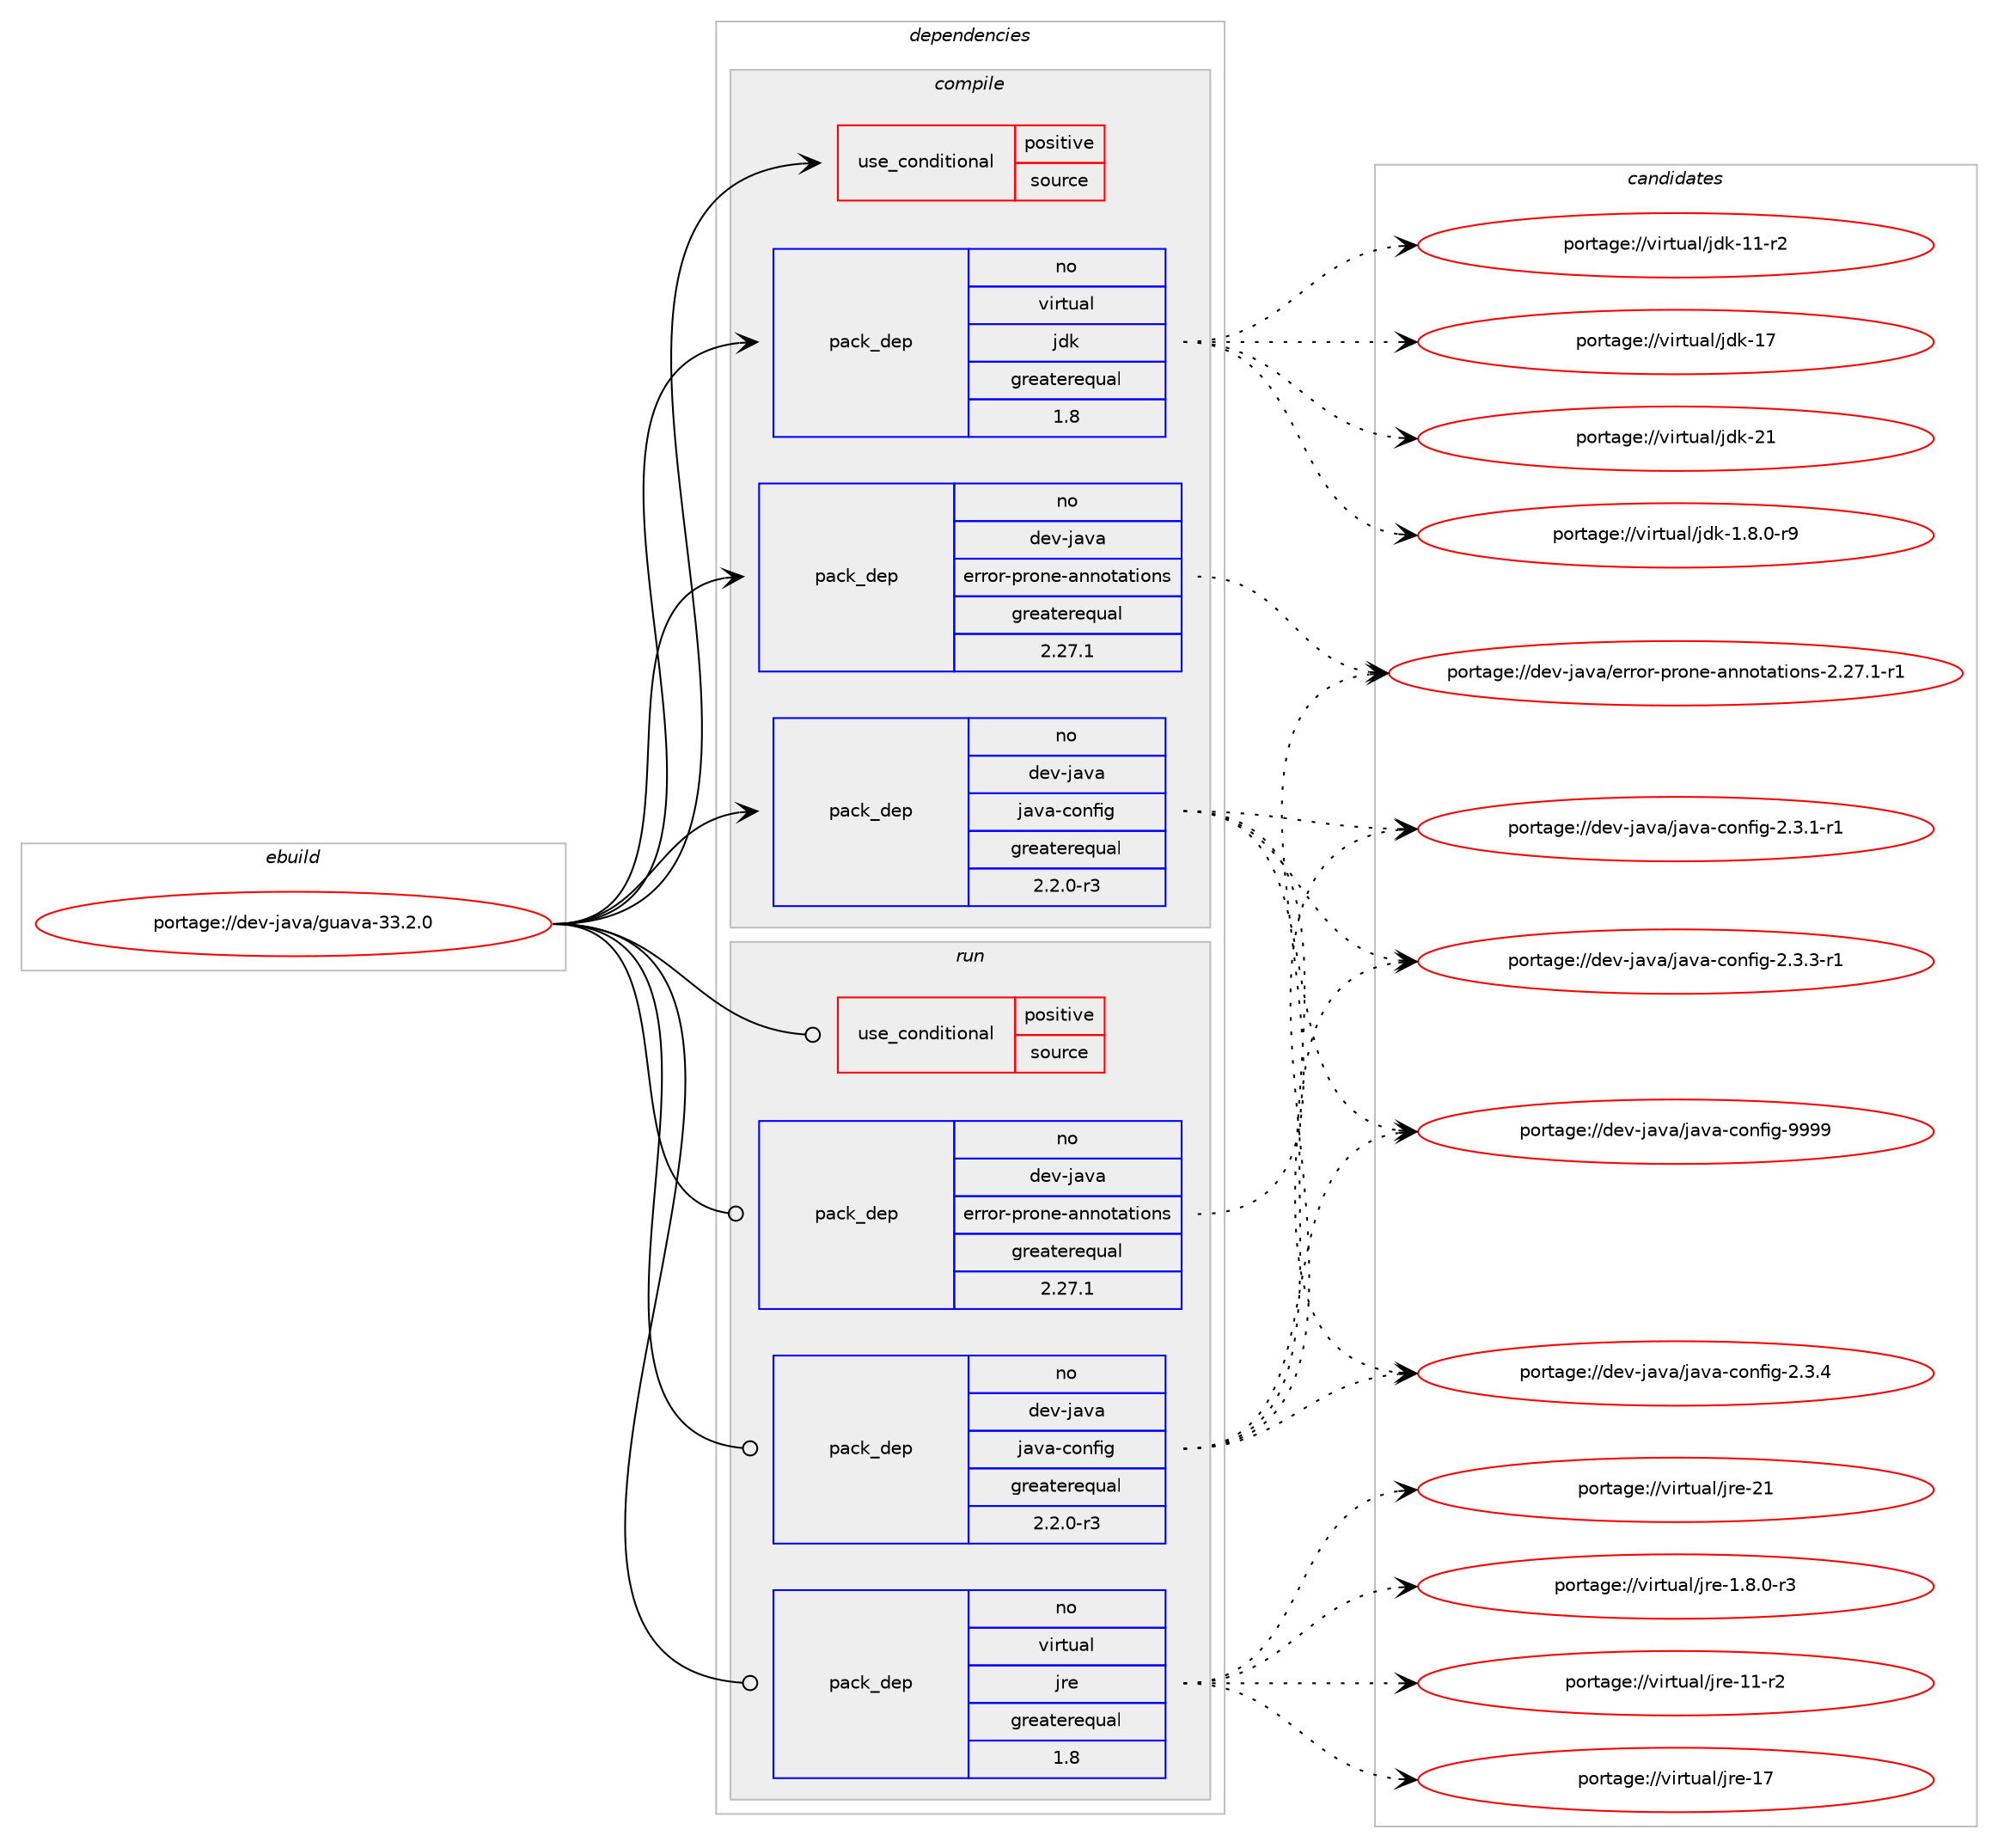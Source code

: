 digraph prolog {

# *************
# Graph options
# *************

newrank=true;
concentrate=true;
compound=true;
graph [rankdir=LR,fontname=Helvetica,fontsize=10,ranksep=1.5];#, ranksep=2.5, nodesep=0.2];
edge  [arrowhead=vee];
node  [fontname=Helvetica,fontsize=10];

# **********
# The ebuild
# **********

subgraph cluster_leftcol {
color=gray;
rank=same;
label=<<i>ebuild</i>>;
id [label="portage://dev-java/guava-33.2.0", color=red, width=4, href="../dev-java/guava-33.2.0.svg"];
}

# ****************
# The dependencies
# ****************

subgraph cluster_midcol {
color=gray;
label=<<i>dependencies</i>>;
subgraph cluster_compile {
fillcolor="#eeeeee";
style=filled;
label=<<i>compile</i>>;
subgraph cond21101 {
dependency47555 [label=<<TABLE BORDER="0" CELLBORDER="1" CELLSPACING="0" CELLPADDING="4"><TR><TD ROWSPAN="3" CELLPADDING="10">use_conditional</TD></TR><TR><TD>positive</TD></TR><TR><TD>source</TD></TR></TABLE>>, shape=none, color=red];
# *** BEGIN UNKNOWN DEPENDENCY TYPE (TODO) ***
# dependency47555 -> package_dependency(portage://dev-java/guava-33.2.0,install,no,app-arch,zip,none,[,,],[],[])
# *** END UNKNOWN DEPENDENCY TYPE (TODO) ***

}
id:e -> dependency47555:w [weight=20,style="solid",arrowhead="vee"];
# *** BEGIN UNKNOWN DEPENDENCY TYPE (TODO) ***
# id -> package_dependency(portage://dev-java/guava-33.2.0,install,no,dev-java,checker-framework-qual,none,[,,],[slot(0)],[])
# *** END UNKNOWN DEPENDENCY TYPE (TODO) ***

subgraph pack25430 {
dependency47556 [label=<<TABLE BORDER="0" CELLBORDER="1" CELLSPACING="0" CELLPADDING="4" WIDTH="220"><TR><TD ROWSPAN="6" CELLPADDING="30">pack_dep</TD></TR><TR><TD WIDTH="110">no</TD></TR><TR><TD>dev-java</TD></TR><TR><TD>error-prone-annotations</TD></TR><TR><TD>greaterequal</TD></TR><TR><TD>2.27.1</TD></TR></TABLE>>, shape=none, color=blue];
}
id:e -> dependency47556:w [weight=20,style="solid",arrowhead="vee"];
# *** BEGIN UNKNOWN DEPENDENCY TYPE (TODO) ***
# id -> package_dependency(portage://dev-java/guava-33.2.0,install,no,dev-java,j2objc-annotations,none,[,,],[slot(0)],[])
# *** END UNKNOWN DEPENDENCY TYPE (TODO) ***

subgraph pack25431 {
dependency47557 [label=<<TABLE BORDER="0" CELLBORDER="1" CELLSPACING="0" CELLPADDING="4" WIDTH="220"><TR><TD ROWSPAN="6" CELLPADDING="30">pack_dep</TD></TR><TR><TD WIDTH="110">no</TD></TR><TR><TD>dev-java</TD></TR><TR><TD>java-config</TD></TR><TR><TD>greaterequal</TD></TR><TR><TD>2.2.0-r3</TD></TR></TABLE>>, shape=none, color=blue];
}
id:e -> dependency47557:w [weight=20,style="solid",arrowhead="vee"];
# *** BEGIN UNKNOWN DEPENDENCY TYPE (TODO) ***
# id -> package_dependency(portage://dev-java/guava-33.2.0,install,no,dev-java,jsr305,none,[,,],[slot(0)],[])
# *** END UNKNOWN DEPENDENCY TYPE (TODO) ***

subgraph pack25432 {
dependency47558 [label=<<TABLE BORDER="0" CELLBORDER="1" CELLSPACING="0" CELLPADDING="4" WIDTH="220"><TR><TD ROWSPAN="6" CELLPADDING="30">pack_dep</TD></TR><TR><TD WIDTH="110">no</TD></TR><TR><TD>virtual</TD></TR><TR><TD>jdk</TD></TR><TR><TD>greaterequal</TD></TR><TR><TD>1.8</TD></TR></TABLE>>, shape=none, color=blue];
}
id:e -> dependency47558:w [weight=20,style="solid",arrowhead="vee"];
}
subgraph cluster_compileandrun {
fillcolor="#eeeeee";
style=filled;
label=<<i>compile and run</i>>;
}
subgraph cluster_run {
fillcolor="#eeeeee";
style=filled;
label=<<i>run</i>>;
subgraph cond21102 {
dependency47559 [label=<<TABLE BORDER="0" CELLBORDER="1" CELLSPACING="0" CELLPADDING="4"><TR><TD ROWSPAN="3" CELLPADDING="10">use_conditional</TD></TR><TR><TD>positive</TD></TR><TR><TD>source</TD></TR></TABLE>>, shape=none, color=red];
# *** BEGIN UNKNOWN DEPENDENCY TYPE (TODO) ***
# dependency47559 -> package_dependency(portage://dev-java/guava-33.2.0,run,no,app-arch,zip,none,[,,],[],[])
# *** END UNKNOWN DEPENDENCY TYPE (TODO) ***

}
id:e -> dependency47559:w [weight=20,style="solid",arrowhead="odot"];
subgraph pack25433 {
dependency47560 [label=<<TABLE BORDER="0" CELLBORDER="1" CELLSPACING="0" CELLPADDING="4" WIDTH="220"><TR><TD ROWSPAN="6" CELLPADDING="30">pack_dep</TD></TR><TR><TD WIDTH="110">no</TD></TR><TR><TD>dev-java</TD></TR><TR><TD>error-prone-annotations</TD></TR><TR><TD>greaterequal</TD></TR><TR><TD>2.27.1</TD></TR></TABLE>>, shape=none, color=blue];
}
id:e -> dependency47560:w [weight=20,style="solid",arrowhead="odot"];
# *** BEGIN UNKNOWN DEPENDENCY TYPE (TODO) ***
# id -> package_dependency(portage://dev-java/guava-33.2.0,run,no,dev-java,j2objc-annotations,none,[,,],[slot(0)],[])
# *** END UNKNOWN DEPENDENCY TYPE (TODO) ***

subgraph pack25434 {
dependency47561 [label=<<TABLE BORDER="0" CELLBORDER="1" CELLSPACING="0" CELLPADDING="4" WIDTH="220"><TR><TD ROWSPAN="6" CELLPADDING="30">pack_dep</TD></TR><TR><TD WIDTH="110">no</TD></TR><TR><TD>dev-java</TD></TR><TR><TD>java-config</TD></TR><TR><TD>greaterequal</TD></TR><TR><TD>2.2.0-r3</TD></TR></TABLE>>, shape=none, color=blue];
}
id:e -> dependency47561:w [weight=20,style="solid",arrowhead="odot"];
# *** BEGIN UNKNOWN DEPENDENCY TYPE (TODO) ***
# id -> package_dependency(portage://dev-java/guava-33.2.0,run,no,dev-java,jsr305,none,[,,],[slot(0)],[])
# *** END UNKNOWN DEPENDENCY TYPE (TODO) ***

subgraph pack25435 {
dependency47562 [label=<<TABLE BORDER="0" CELLBORDER="1" CELLSPACING="0" CELLPADDING="4" WIDTH="220"><TR><TD ROWSPAN="6" CELLPADDING="30">pack_dep</TD></TR><TR><TD WIDTH="110">no</TD></TR><TR><TD>virtual</TD></TR><TR><TD>jre</TD></TR><TR><TD>greaterequal</TD></TR><TR><TD>1.8</TD></TR></TABLE>>, shape=none, color=blue];
}
id:e -> dependency47562:w [weight=20,style="solid",arrowhead="odot"];
}
}

# **************
# The candidates
# **************

subgraph cluster_choices {
rank=same;
color=gray;
label=<<i>candidates</i>>;

subgraph choice25430 {
color=black;
nodesep=1;
choice1001011184510697118974710111411411111445112114111110101459711011011111697116105111110115455046505546494511449 [label="portage://dev-java/error-prone-annotations-2.27.1-r1", color=red, width=4,href="../dev-java/error-prone-annotations-2.27.1-r1.svg"];
dependency47556:e -> choice1001011184510697118974710111411411111445112114111110101459711011011111697116105111110115455046505546494511449:w [style=dotted,weight="100"];
}
subgraph choice25431 {
color=black;
nodesep=1;
choice10010111845106971189747106971189745991111101021051034550465146494511449 [label="portage://dev-java/java-config-2.3.1-r1", color=red, width=4,href="../dev-java/java-config-2.3.1-r1.svg"];
choice10010111845106971189747106971189745991111101021051034550465146514511449 [label="portage://dev-java/java-config-2.3.3-r1", color=red, width=4,href="../dev-java/java-config-2.3.3-r1.svg"];
choice1001011184510697118974710697118974599111110102105103455046514652 [label="portage://dev-java/java-config-2.3.4", color=red, width=4,href="../dev-java/java-config-2.3.4.svg"];
choice10010111845106971189747106971189745991111101021051034557575757 [label="portage://dev-java/java-config-9999", color=red, width=4,href="../dev-java/java-config-9999.svg"];
dependency47557:e -> choice10010111845106971189747106971189745991111101021051034550465146494511449:w [style=dotted,weight="100"];
dependency47557:e -> choice10010111845106971189747106971189745991111101021051034550465146514511449:w [style=dotted,weight="100"];
dependency47557:e -> choice1001011184510697118974710697118974599111110102105103455046514652:w [style=dotted,weight="100"];
dependency47557:e -> choice10010111845106971189747106971189745991111101021051034557575757:w [style=dotted,weight="100"];
}
subgraph choice25432 {
color=black;
nodesep=1;
choice11810511411611797108471061001074549465646484511457 [label="portage://virtual/jdk-1.8.0-r9", color=red, width=4,href="../virtual/jdk-1.8.0-r9.svg"];
choice11810511411611797108471061001074549494511450 [label="portage://virtual/jdk-11-r2", color=red, width=4,href="../virtual/jdk-11-r2.svg"];
choice1181051141161179710847106100107454955 [label="portage://virtual/jdk-17", color=red, width=4,href="../virtual/jdk-17.svg"];
choice1181051141161179710847106100107455049 [label="portage://virtual/jdk-21", color=red, width=4,href="../virtual/jdk-21.svg"];
dependency47558:e -> choice11810511411611797108471061001074549465646484511457:w [style=dotted,weight="100"];
dependency47558:e -> choice11810511411611797108471061001074549494511450:w [style=dotted,weight="100"];
dependency47558:e -> choice1181051141161179710847106100107454955:w [style=dotted,weight="100"];
dependency47558:e -> choice1181051141161179710847106100107455049:w [style=dotted,weight="100"];
}
subgraph choice25433 {
color=black;
nodesep=1;
choice1001011184510697118974710111411411111445112114111110101459711011011111697116105111110115455046505546494511449 [label="portage://dev-java/error-prone-annotations-2.27.1-r1", color=red, width=4,href="../dev-java/error-prone-annotations-2.27.1-r1.svg"];
dependency47560:e -> choice1001011184510697118974710111411411111445112114111110101459711011011111697116105111110115455046505546494511449:w [style=dotted,weight="100"];
}
subgraph choice25434 {
color=black;
nodesep=1;
choice10010111845106971189747106971189745991111101021051034550465146494511449 [label="portage://dev-java/java-config-2.3.1-r1", color=red, width=4,href="../dev-java/java-config-2.3.1-r1.svg"];
choice10010111845106971189747106971189745991111101021051034550465146514511449 [label="portage://dev-java/java-config-2.3.3-r1", color=red, width=4,href="../dev-java/java-config-2.3.3-r1.svg"];
choice1001011184510697118974710697118974599111110102105103455046514652 [label="portage://dev-java/java-config-2.3.4", color=red, width=4,href="../dev-java/java-config-2.3.4.svg"];
choice10010111845106971189747106971189745991111101021051034557575757 [label="portage://dev-java/java-config-9999", color=red, width=4,href="../dev-java/java-config-9999.svg"];
dependency47561:e -> choice10010111845106971189747106971189745991111101021051034550465146494511449:w [style=dotted,weight="100"];
dependency47561:e -> choice10010111845106971189747106971189745991111101021051034550465146514511449:w [style=dotted,weight="100"];
dependency47561:e -> choice1001011184510697118974710697118974599111110102105103455046514652:w [style=dotted,weight="100"];
dependency47561:e -> choice10010111845106971189747106971189745991111101021051034557575757:w [style=dotted,weight="100"];
}
subgraph choice25435 {
color=black;
nodesep=1;
choice11810511411611797108471061141014549465646484511451 [label="portage://virtual/jre-1.8.0-r3", color=red, width=4,href="../virtual/jre-1.8.0-r3.svg"];
choice11810511411611797108471061141014549494511450 [label="portage://virtual/jre-11-r2", color=red, width=4,href="../virtual/jre-11-r2.svg"];
choice1181051141161179710847106114101454955 [label="portage://virtual/jre-17", color=red, width=4,href="../virtual/jre-17.svg"];
choice1181051141161179710847106114101455049 [label="portage://virtual/jre-21", color=red, width=4,href="../virtual/jre-21.svg"];
dependency47562:e -> choice11810511411611797108471061141014549465646484511451:w [style=dotted,weight="100"];
dependency47562:e -> choice11810511411611797108471061141014549494511450:w [style=dotted,weight="100"];
dependency47562:e -> choice1181051141161179710847106114101454955:w [style=dotted,weight="100"];
dependency47562:e -> choice1181051141161179710847106114101455049:w [style=dotted,weight="100"];
}
}

}
